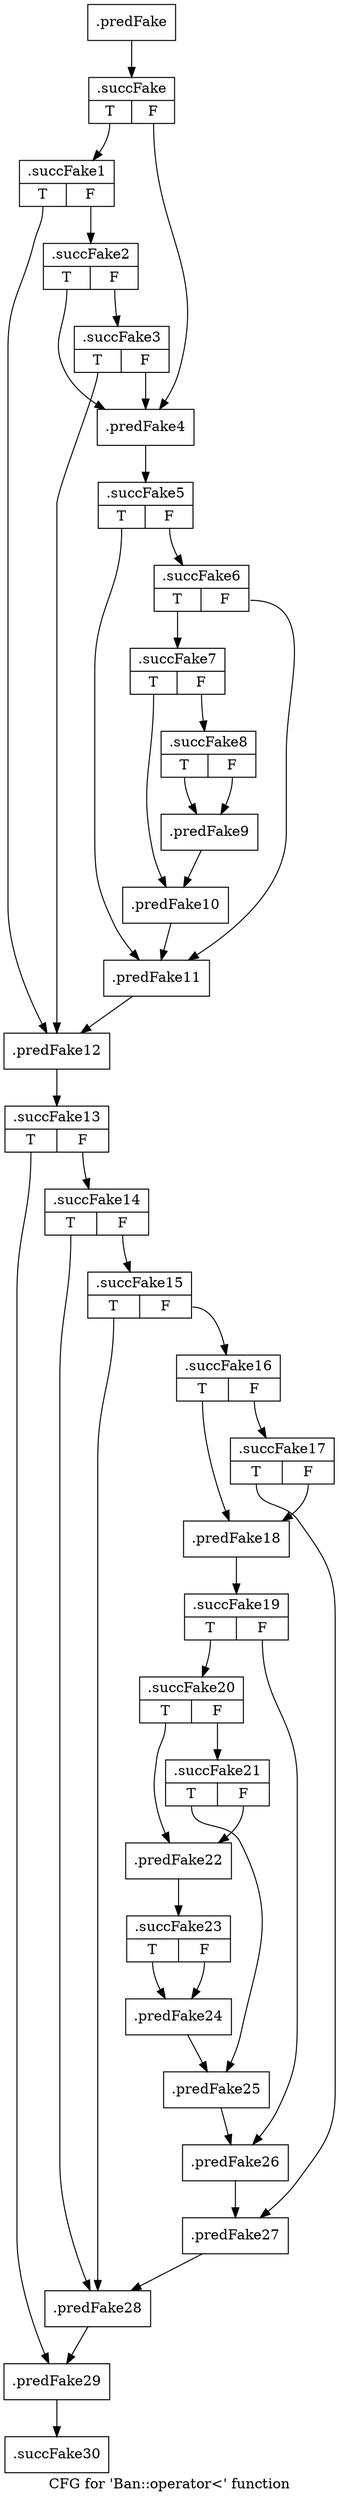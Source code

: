 digraph "CFG for 'Ban::operator\<' function" {
	label="CFG for 'Ban::operator\<' function";

	Node0x4e99340 [shape=record,filename="",linenumber="",label="{.predFake}"];
	Node0x4e99340 -> Node0x4ee07f0[ callList="" memoryops="" filename="../../../../../src/ban_s3.cpp" execusionnum="0"];
	Node0x4ee07f0 [shape=record,filename="../../../../../src/ban_s3.cpp",linenumber="209",label="{.succFake|{<s0>T|<s1>F}}"];
	Node0x4ee07f0:s0 -> Node0x4ee0ec0[ callList="" memoryops="" filename="../../../../../src/ban_s3.cpp" execusionnum="0"];
	Node0x4ee07f0:s1 -> Node0x4e99ef0;
	Node0x4ee0ec0 [shape=record,filename="../../../../../src/ban_s3.cpp",linenumber="209",label="{.succFake1|{<s0>T|<s1>F}}"];
	Node0x4ee0ec0:s0 -> Node0x4e9a170;
	Node0x4ee0ec0:s1 -> Node0x4ee0fa0[ callList="" memoryops="" filename="../../../../../src/ban_s3.cpp" execusionnum="0"];
	Node0x4ee0fa0 [shape=record,filename="../../../../../src/ban_s3.cpp",linenumber="209",label="{.succFake2|{<s0>T|<s1>F}}"];
	Node0x4ee0fa0:s0 -> Node0x4e99ef0;
	Node0x4ee0fa0:s1 -> Node0x4ee1080[ callList="" memoryops="" filename="../../../../../src/ban_s3.cpp" execusionnum="0"];
	Node0x4ee1080 [shape=record,filename="../../../../../src/ban_s3.cpp",linenumber="209",label="{.succFake3|{<s0>T|<s1>F}}"];
	Node0x4ee1080:s0 -> Node0x4e9a170;
	Node0x4ee1080:s1 -> Node0x4e99ef0;
	Node0x4e99ef0 [shape=record,filename="../../../../../src/ban_s3.cpp",linenumber="209",label="{.predFake4}"];
	Node0x4e99ef0 -> Node0x4ee1270[ callList="" memoryops="" filename="../../../../../src/ban_s3.cpp" execusionnum="0"];
	Node0x4ee1270 [shape=record,filename="../../../../../src/ban_s3.cpp",linenumber="209",label="{.succFake5|{<s0>T|<s1>F}}"];
	Node0x4ee1270:s0 -> Node0x4e9a120;
	Node0x4ee1270:s1 -> Node0x4ee1320[ callList="" memoryops="" filename="../../../../../src/ban_s3.cpp" execusionnum="0"];
	Node0x4ee1320 [shape=record,filename="../../../../../src/ban_s3.cpp",linenumber="209",label="{.succFake6|{<s0>T|<s1>F}}"];
	Node0x4ee1320:s0 -> Node0x4ee1400[ callList="" memoryops="" filename="../../../../../src/ban_s3.cpp" execusionnum="0"];
	Node0x4ee1320:s1 -> Node0x4e9a120;
	Node0x4ee1400 [shape=record,filename="../../../../../src/ban_s3.cpp",linenumber="209",label="{.succFake7|{<s0>T|<s1>F}}"];
	Node0x4ee1400:s0 -> Node0x4e9a0d0;
	Node0x4ee1400:s1 -> Node0x4ee14e0[ callList="" memoryops="" filename="../../../../../src/ban_s3.cpp" execusionnum="0"];
	Node0x4ee14e0 [shape=record,filename="../../../../../src/ban_s3.cpp",linenumber="209",label="{.succFake8|{<s0>T|<s1>F}}"];
	Node0x4ee14e0:s0 -> Node0x4e9a080;
	Node0x4ee14e0:s1 -> Node0x4e9a080[ callList="" memoryops="" filename="../../../../../src/ban_s3.cpp" execusionnum="0"];
	Node0x4e9a080 [shape=record,filename="../../../../../src/ban_s3.cpp",linenumber="209",label="{.predFake9}"];
	Node0x4e9a080 -> Node0x4e9a0d0[ callList="" memoryops="" filename="../../../../../src/ban_s3.cpp" execusionnum="0"];
	Node0x4e9a0d0 [shape=record,filename="",linenumber="",label="{.predFake10}"];
	Node0x4e9a0d0 -> Node0x4e9a120[ callList="" memoryops="" filename="" execusionnum="0"];
	Node0x4e9a120 [shape=record,filename="../../../../../src/ban_s3.cpp",linenumber="209",label="{.predFake11}"];
	Node0x4e9a120 -> Node0x4e9a170[ callList="" memoryops="" filename="../../../../../src/ban_s3.cpp" execusionnum="0"];
	Node0x4e9a170 [shape=record,filename="../../../../../src/ban_s3.cpp",linenumber="209",label="{.predFake12}"];
	Node0x4e9a170 -> Node0x4ee1bf0[ callList="" memoryops="" filename="../../../../../src/ban_s3.cpp" execusionnum="0"];
	Node0x4ee1bf0 [shape=record,filename="../../../../../src/ban_s3.cpp",linenumber="218",label="{.succFake13|{<s0>T|<s1>F}}"];
	Node0x4ee1bf0:s0 -> Node0x4e9a620;
	Node0x4ee1bf0:s1 -> Node0x4ee2040[ callList="" memoryops="" filename="../../../../../src/ban_s3.cpp" execusionnum="0"];
	Node0x4ee2040 [shape=record,filename="../../../../../src/ban_s3.cpp",linenumber="218",label="{.succFake14|{<s0>T|<s1>F}}"];
	Node0x4ee2040:s0 -> Node0x4e9a5d0;
	Node0x4ee2040:s1 -> Node0x4ee2120[ callList="" memoryops="" filename="../../../../../src/ban_s3.cpp" execusionnum="0"];
	Node0x4ee2120 [shape=record,filename="../../../../../src/ban_s3.cpp",linenumber="218",label="{.succFake15|{<s0>T|<s1>F}}"];
	Node0x4ee2120:s0 -> Node0x4e9a5d0;
	Node0x4ee2120:s1 -> Node0x4ee2200[ callList="" memoryops="" filename="../../../../../src/ban_s3.cpp" execusionnum="0"];
	Node0x4ee2200 [shape=record,filename="../../../../../src/ban_s3.cpp",linenumber="218",label="{.succFake16|{<s0>T|<s1>F}}"];
	Node0x4ee2200:s0 -> Node0x4e9a300;
	Node0x4ee2200:s1 -> Node0x4ee22e0[ callList="" memoryops="" filename="../../../../../src/ban_s3.cpp" execusionnum="0"];
	Node0x4ee22e0 [shape=record,filename="../../../../../src/ban_s3.cpp",linenumber="218",label="{.succFake17|{<s0>T|<s1>F}}"];
	Node0x4ee22e0:s0 -> Node0x4e9a580;
	Node0x4ee22e0:s1 -> Node0x4e9a300;
	Node0x4e9a300 [shape=record,filename="../../../../../src/ban_s3.cpp",linenumber="218",label="{.predFake18}"];
	Node0x4e9a300 -> Node0x4ee24d0[ callList="" memoryops="" filename="../../../../../src/ban_s3.cpp" execusionnum="0"];
	Node0x4ee24d0 [shape=record,filename="../../../../../src/ban_s3.cpp",linenumber="218",label="{.succFake19|{<s0>T|<s1>F}}"];
	Node0x4ee24d0:s0 -> Node0x4ee2580[ callList="" memoryops="" filename="../../../../../src/ban_s3.cpp" execusionnum="0"];
	Node0x4ee24d0:s1 -> Node0x4e9a530;
	Node0x4ee2580 [shape=record,filename="../../../../../src/ban_s3.cpp",linenumber="218",label="{.succFake20|{<s0>T|<s1>F}}"];
	Node0x4ee2580:s0 -> Node0x4e9a3f0;
	Node0x4ee2580:s1 -> Node0x4ee2660[ callList="" memoryops="" filename="../../../../../src/ban_s3.cpp" execusionnum="0"];
	Node0x4ee2660 [shape=record,filename="../../../../../src/ban_s3.cpp",linenumber="218",label="{.succFake21|{<s0>T|<s1>F}}"];
	Node0x4ee2660:s0 -> Node0x4e9a4e0;
	Node0x4ee2660:s1 -> Node0x4e9a3f0;
	Node0x4e9a3f0 [shape=record,filename="../../../../../src/ban_s3.cpp",linenumber="218",label="{.predFake22}"];
	Node0x4e9a3f0 -> Node0x4ee2b70[ callList="" memoryops="" filename="../../../../../src/ban_s3.cpp" execusionnum="0"];
	Node0x4ee2b70 [shape=record,filename="../../../../../src/ban_s3.cpp",linenumber="218",label="{.succFake23|{<s0>T|<s1>F}}"];
	Node0x4ee2b70:s0 -> Node0x4e9a490[ callList="" memoryops="" filename="../../../../../src/ban_s3.cpp" execusionnum="0"];
	Node0x4ee2b70:s1 -> Node0x4e9a490;
	Node0x4e9a490 [shape=record,filename="../../../../../src/ban_s3.cpp",linenumber="218",label="{.predFake24}"];
	Node0x4e9a490 -> Node0x4e9a4e0[ callList="" memoryops="" filename="../../../../../src/ban_s3.cpp" execusionnum="0"];
	Node0x4e9a4e0 [shape=record,filename="",linenumber="",label="{.predFake25}"];
	Node0x4e9a4e0 -> Node0x4e9a530[ callList="" memoryops="" filename="" execusionnum="0"];
	Node0x4e9a530 [shape=record,filename="../../../../../src/ban_s3.cpp",linenumber="218",label="{.predFake26}"];
	Node0x4e9a530 -> Node0x4e9a580[ callList="" memoryops="" filename="../../../../../src/ban_s3.cpp" execusionnum="0"];
	Node0x4e9a580 [shape=record,filename="",linenumber="",label="{.predFake27}"];
	Node0x4e9a580 -> Node0x4e9a5d0[ callList="" memoryops="" filename="" execusionnum="0"];
	Node0x4e9a5d0 [shape=record,filename="../../../../../src/ban_s3.cpp",linenumber="218",label="{.predFake28}"];
	Node0x4e9a5d0 -> Node0x4e9a620[ callList="" memoryops="" filename="../../../../../src/ban_s3.cpp" execusionnum="0"];
	Node0x4e9a620 [shape=record,filename="../../../../../src/ban_s3.cpp",linenumber="218",label="{.predFake29}"];
	Node0x4e9a620 -> Node0x4ee3190[ callList="" memoryops="" filename="../../../../../src/ban_s3.cpp" execusionnum="0"];
	Node0x4ee3190 [shape=record,filename="../../../../../src/ban_s3.cpp",linenumber="218",label="{.succFake30}"];
}
